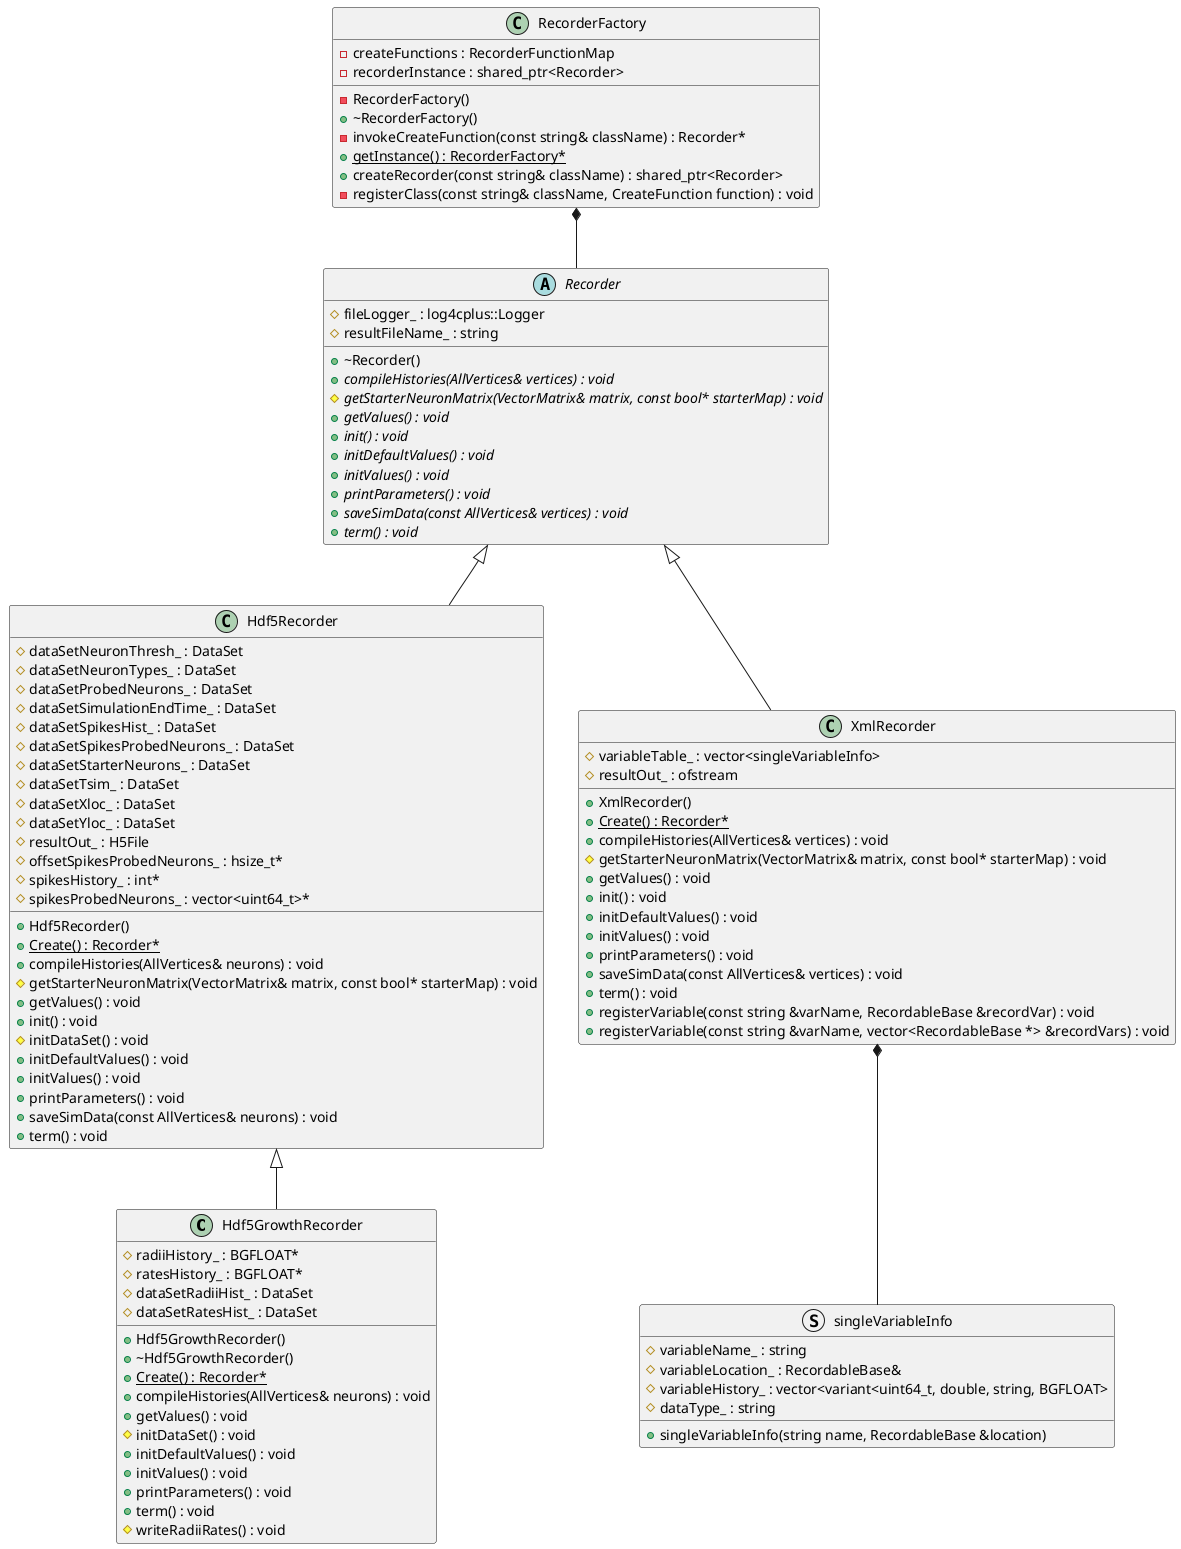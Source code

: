 @startuml RecorderClassDiagram





/' Objects '/

class Hdf5GrowthRecorder {
	+Hdf5GrowthRecorder()
	+~Hdf5GrowthRecorder()
	#radiiHistory_ : BGFLOAT*
	#ratesHistory_ : BGFLOAT*
	#dataSetRadiiHist_ : DataSet
	#dataSetRatesHist_ : DataSet
	+{static} Create() : Recorder*
	+compileHistories(AllVertices& neurons) : void
	+getValues() : void
	#initDataSet() : void
	+initDefaultValues() : void
	+initValues() : void
	+printParameters() : void
	+term() : void
	#writeRadiiRates() : void
}


class Hdf5Recorder {
	+Hdf5Recorder()
	#dataSetNeuronThresh_ : DataSet
	#dataSetNeuronTypes_ : DataSet
	#dataSetProbedNeurons_ : DataSet
	#dataSetSimulationEndTime_ : DataSet
	#dataSetSpikesHist_ : DataSet
	#dataSetSpikesProbedNeurons_ : DataSet
	#dataSetStarterNeurons_ : DataSet
	#dataSetTsim_ : DataSet
	#dataSetXloc_ : DataSet
	#dataSetYloc_ : DataSet
	#resultOut_ : H5File
	+{static} Create() : Recorder*
	#offsetSpikesProbedNeurons_ : hsize_t*
	#spikesHistory_ : int*
	#spikesProbedNeurons_ : vector<uint64_t>*
	+compileHistories(AllVertices& neurons) : void
	#getStarterNeuronMatrix(VectorMatrix& matrix, const bool* starterMap) : void
	+getValues() : void
	+init() : void
	#initDataSet() : void
	+initDefaultValues() : void
	+initValues() : void
	+printParameters() : void
	+saveSimData(const AllVertices& neurons) : void
	+term() : void
}


abstract class Recorder {
	+~Recorder()
	#fileLogger_ : log4cplus::Logger
	#resultFileName_ : string
	+{abstract} compileHistories(AllVertices& vertices) : void
	#{abstract} getStarterNeuronMatrix(VectorMatrix& matrix, const bool* starterMap) : void
	+{abstract} getValues() : void
	+{abstract} init() : void
	+{abstract} initDefaultValues() : void
	+{abstract} initValues() : void
	+{abstract} printParameters() : void
	+{abstract} saveSimData(const AllVertices& vertices) : void
	+{abstract} term() : void
}


class RecorderFactory {
	-RecorderFactory()
	+~RecorderFactory()
	-invokeCreateFunction(const string& className) : Recorder*
	+{static} getInstance() : RecorderFactory*
	-createFunctions : RecorderFunctionMap
	+createRecorder(const string& className) : shared_ptr<Recorder>
	-recorderInstance : shared_ptr<Recorder>
	-registerClass(const string& className, CreateFunction function) : void
}


class XmlRecorder {
	+XmlRecorder()
	+{static} Create() : Recorder*
	#variableTable_ : vector<singleVariableInfo>
	#resultOut_ : ofstream
	+compileHistories(AllVertices& vertices) : void
	#getStarterNeuronMatrix(VectorMatrix& matrix, const bool* starterMap) : void
	+getValues() : void
	+init() : void
	+initDefaultValues() : void
	+initValues() : void
	+printParameters() : void
	+saveSimData(const AllVertices& vertices) : void
	+term() : void
	+registerVariable(const string &varName, RecordableBase &recordVar) : void
	+registerVariable(const string &varName, vector<RecordableBase *> &recordVars) : void
	
	/' methods only used for unit test 
	+XmlRecorder(string fileName_)
	+getVariableName(int numIndex) const : const string&
	+getSingleVariable(int numIndex) const : &RecordableBase
	+getHistory() const : const &vector<variant<uint64_t, double, string, BGFLOAT>>
	'/
}

struct singleVariableInfo {
	#variableName_ : string
	#variableLocation_ : RecordableBase&
	#variableHistory_ : vector<variant<uint64_t, double, string, BGFLOAT>
	#dataType_ : string
	+singleVariableInfo(string name, RecordableBase &location)
}



/' Inheritance relationships '/

.Hdf5Recorder <|-- .Hdf5GrowthRecorder


.Recorder <|-- .Hdf5Recorder


.Recorder <|-- .XmlRecorder


/' Aggregation relationships '/

.RecorderFactory *-- .Recorder

/' Composition relationships '/

.XmlRecorder *-- .singleVariableInfo




/' Nested objects '/



@enduml
